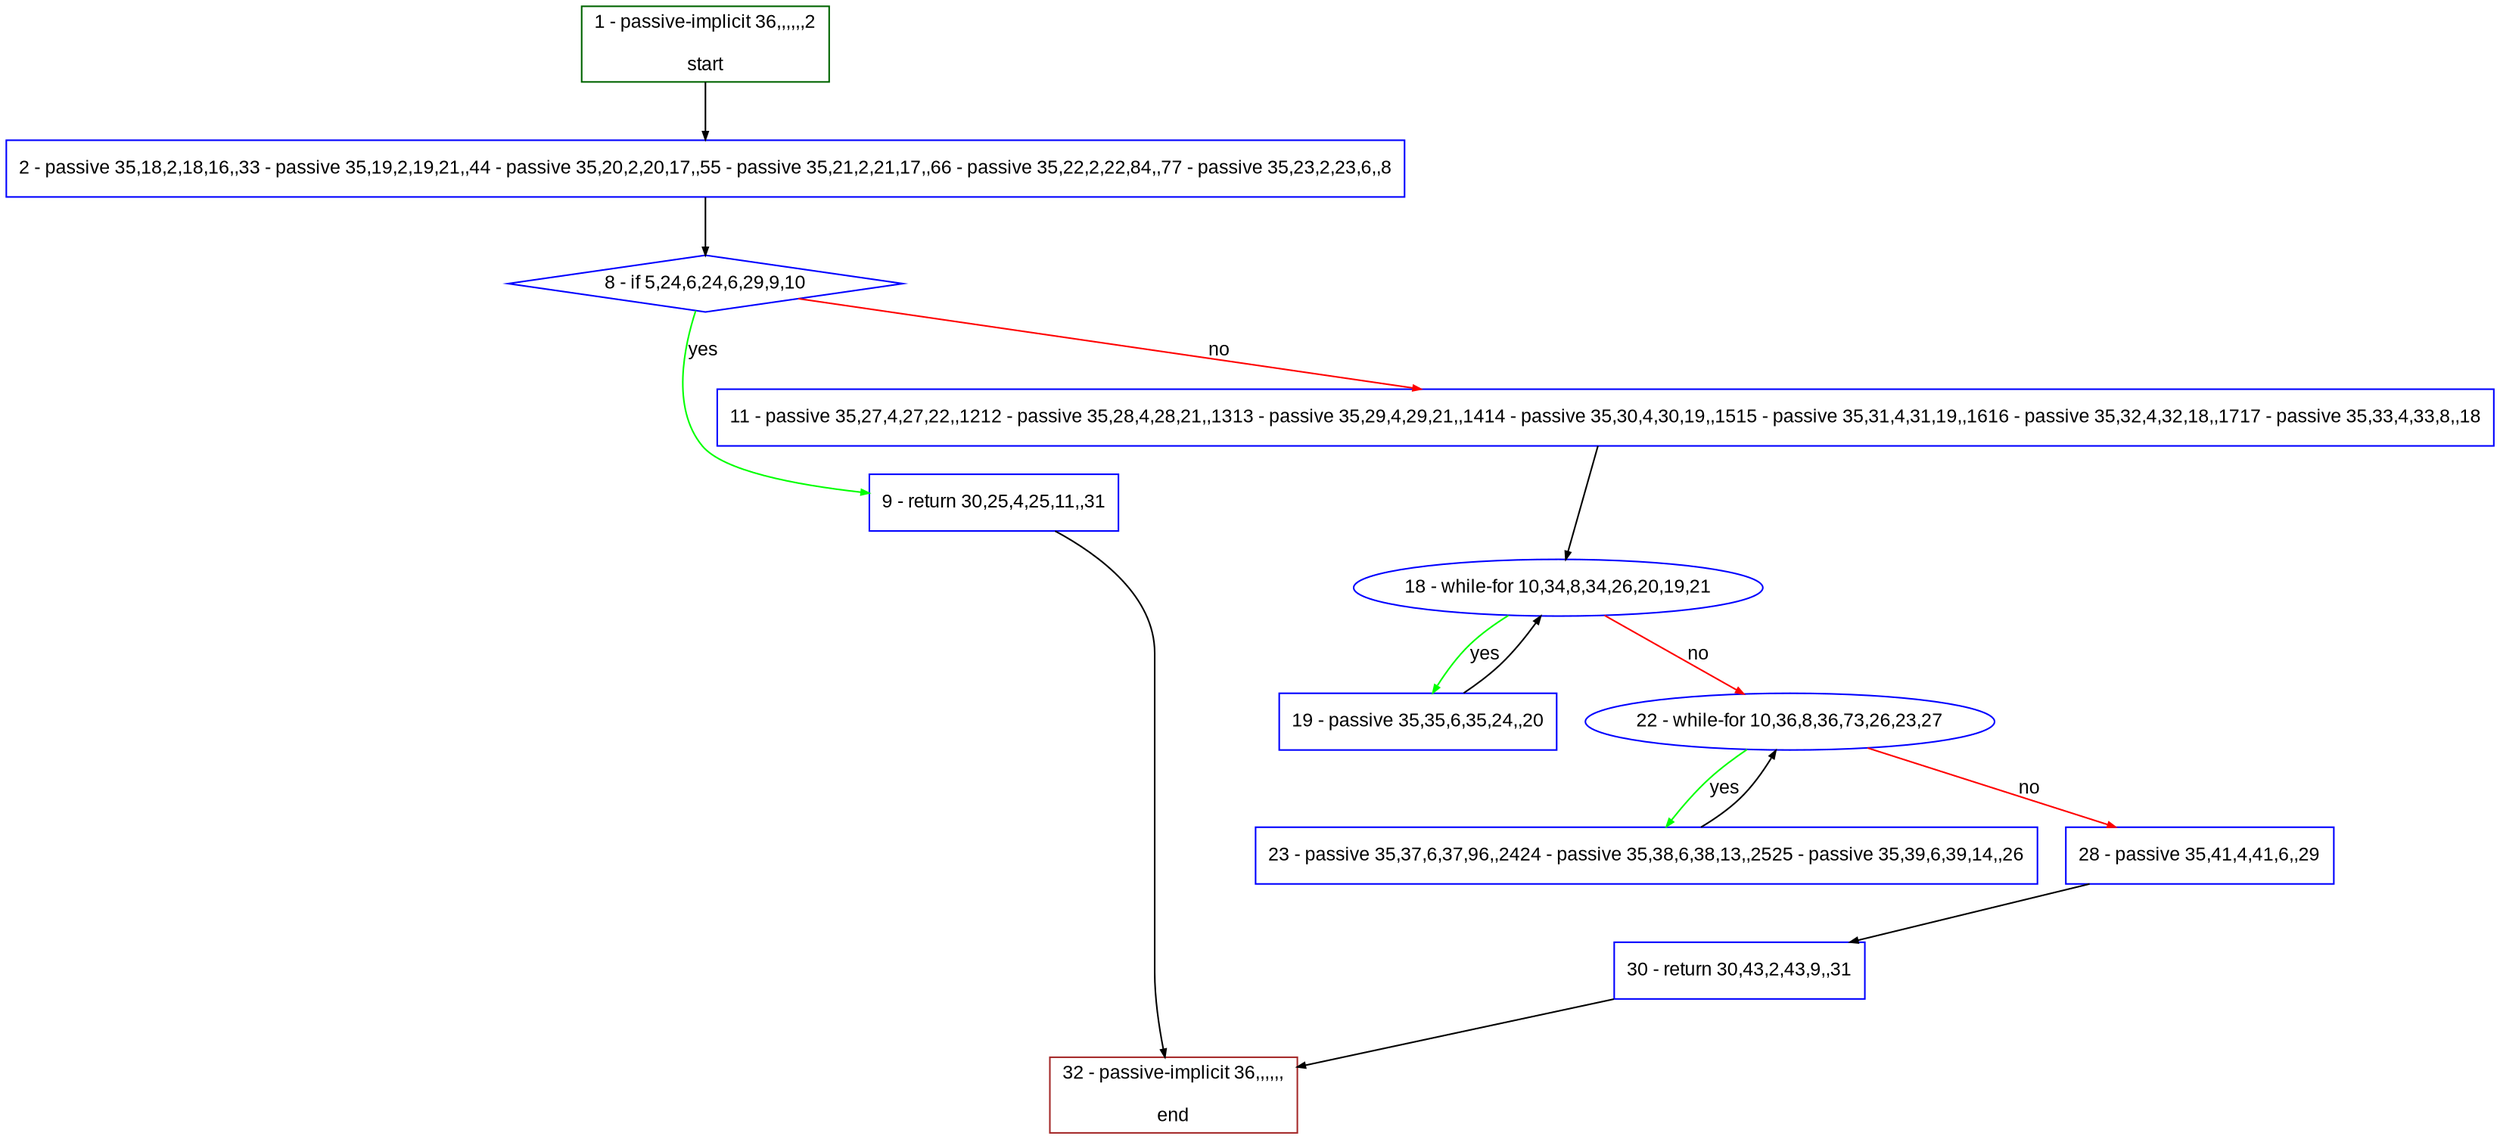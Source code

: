 digraph "" {
  graph [pack="true", label="", fontsize="12", packmode="clust", fontname="Arial", fillcolor="#FFFFCC", bgcolor="white", style="rounded,filled", compound="true"];
  node [node_initialized="no", label="", color="grey", fontsize="12", fillcolor="white", fontname="Arial", style="filled", shape="rectangle", compound="true", fixedsize="false"];
  edge [fontcolor="black", arrowhead="normal", arrowtail="none", arrowsize="0.5", ltail="", label="", color="black", fontsize="12", lhead="", fontname="Arial", dir="forward", compound="true"];
  __N1 [label="2 - passive 35,18,2,18,16,,33 - passive 35,19,2,19,21,,44 - passive 35,20,2,20,17,,55 - passive 35,21,2,21,17,,66 - passive 35,22,2,22,84,,77 - passive 35,23,2,23,6,,8", color="#0000ff", fillcolor="#ffffff", style="filled", shape="box"];
  __N2 [label="1 - passive-implicit 36,,,,,,2\n\nstart", color="#006400", fillcolor="#ffffff", style="filled", shape="box"];
  __N3 [label="8 - if 5,24,6,24,6,29,9,10", color="#0000ff", fillcolor="#ffffff", style="filled", shape="diamond"];
  __N4 [label="9 - return 30,25,4,25,11,,31", color="#0000ff", fillcolor="#ffffff", style="filled", shape="box"];
  __N5 [label="11 - passive 35,27,4,27,22,,1212 - passive 35,28,4,28,21,,1313 - passive 35,29,4,29,21,,1414 - passive 35,30,4,30,19,,1515 - passive 35,31,4,31,19,,1616 - passive 35,32,4,32,18,,1717 - passive 35,33,4,33,8,,18", color="#0000ff", fillcolor="#ffffff", style="filled", shape="box"];
  __N6 [label="32 - passive-implicit 36,,,,,,\n\nend", color="#a52a2a", fillcolor="#ffffff", style="filled", shape="box"];
  __N7 [label="18 - while-for 10,34,8,34,26,20,19,21", color="#0000ff", fillcolor="#ffffff", style="filled", shape="oval"];
  __N8 [label="19 - passive 35,35,6,35,24,,20", color="#0000ff", fillcolor="#ffffff", style="filled", shape="box"];
  __N9 [label="22 - while-for 10,36,8,36,73,26,23,27", color="#0000ff", fillcolor="#ffffff", style="filled", shape="oval"];
  __N10 [label="23 - passive 35,37,6,37,96,,2424 - passive 35,38,6,38,13,,2525 - passive 35,39,6,39,14,,26", color="#0000ff", fillcolor="#ffffff", style="filled", shape="box"];
  __N11 [label="28 - passive 35,41,4,41,6,,29", color="#0000ff", fillcolor="#ffffff", style="filled", shape="box"];
  __N12 [label="30 - return 30,43,2,43,9,,31", color="#0000ff", fillcolor="#ffffff", style="filled", shape="box"];
  __N2 -> __N1 [arrowhead="normal", arrowtail="none", color="#000000", label="", dir="forward"];
  __N1 -> __N3 [arrowhead="normal", arrowtail="none", color="#000000", label="", dir="forward"];
  __N3 -> __N4 [arrowhead="normal", arrowtail="none", color="#00ff00", label="yes", dir="forward"];
  __N3 -> __N5 [arrowhead="normal", arrowtail="none", color="#ff0000", label="no", dir="forward"];
  __N4 -> __N6 [arrowhead="normal", arrowtail="none", color="#000000", label="", dir="forward"];
  __N5 -> __N7 [arrowhead="normal", arrowtail="none", color="#000000", label="", dir="forward"];
  __N7 -> __N8 [arrowhead="normal", arrowtail="none", color="#00ff00", label="yes", dir="forward"];
  __N8 -> __N7 [arrowhead="normal", arrowtail="none", color="#000000", label="", dir="forward"];
  __N7 -> __N9 [arrowhead="normal", arrowtail="none", color="#ff0000", label="no", dir="forward"];
  __N9 -> __N10 [arrowhead="normal", arrowtail="none", color="#00ff00", label="yes", dir="forward"];
  __N10 -> __N9 [arrowhead="normal", arrowtail="none", color="#000000", label="", dir="forward"];
  __N9 -> __N11 [arrowhead="normal", arrowtail="none", color="#ff0000", label="no", dir="forward"];
  __N11 -> __N12 [arrowhead="normal", arrowtail="none", color="#000000", label="", dir="forward"];
  __N12 -> __N6 [arrowhead="normal", arrowtail="none", color="#000000", label="", dir="forward"];
}
